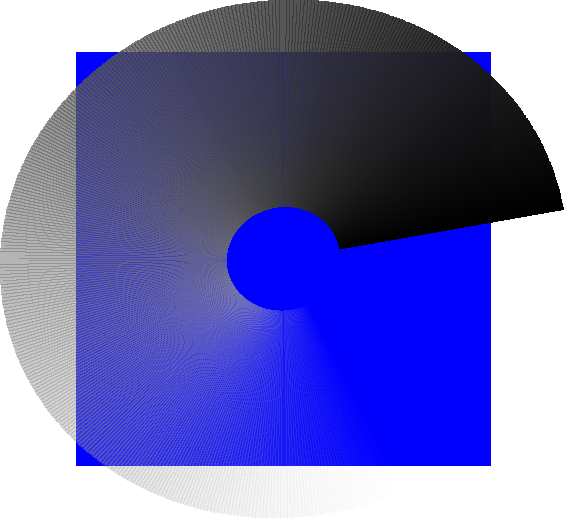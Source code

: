 size(10cm,0);
transform T=rotate(10)*xscale(1.1);
path c1=T*unitcircle, c2=T*scale(5)*unitcircle;
real l1=length(c1), l2=length(c2);

fill(scale(8)*shift(-0.5,-0.5)*unitsquare,blue);
int n=500;
real step=1/n;
for (int i=0; i < n; ++i) {
  real t=i*step;
  path g1=subpath(c1,t*l1,(t+step)*l1);
  path g2=subpath(c2,t*l2,(t+step)*l2);
  pair A=(relpoint(c1,t)+relpoint(c2,t))/2;
  pair B=(relpoint(c1,t+step)+relpoint(c2,t+step))/2;
  path sector=g1--reverse(g2)--cycle;
  pen trans=opacity(((2-(2*i/n)^1.5))/2);
  axialshade(sector,trans+i/n*white,A,trans+(i+1)/n*white,B);
}
shipout(bbox(lightblue+white,Fill),format="pdf");
